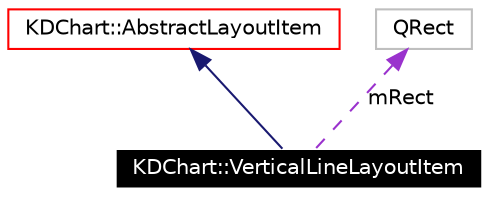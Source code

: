 digraph G
{
  edge [fontname="Helvetica",fontsize=10,labelfontname="Helvetica",labelfontsize=10];
  node [fontname="Helvetica",fontsize=10,shape=record];
  Node607 [label="KDChart::VerticalLineLayoutItem",height=0.2,width=0.4,color="white", fillcolor="black", style="filled" fontcolor="white"];
  Node608 -> Node607 [dir=back,color="midnightblue",fontsize=10,style="solid",fontname="Helvetica"];
  Node608 [label="KDChart::AbstractLayoutItem",height=0.2,width=0.4,color="red",URL="$class_k_d_chart_1_1_abstract_layout_item.html"];
  Node612 -> Node607 [dir=back,color="darkorchid3",fontsize=10,style="dashed",label="mRect",fontname="Helvetica"];
  Node612 [label="QRect",height=0.2,width=0.4,color="grey75"];
}
